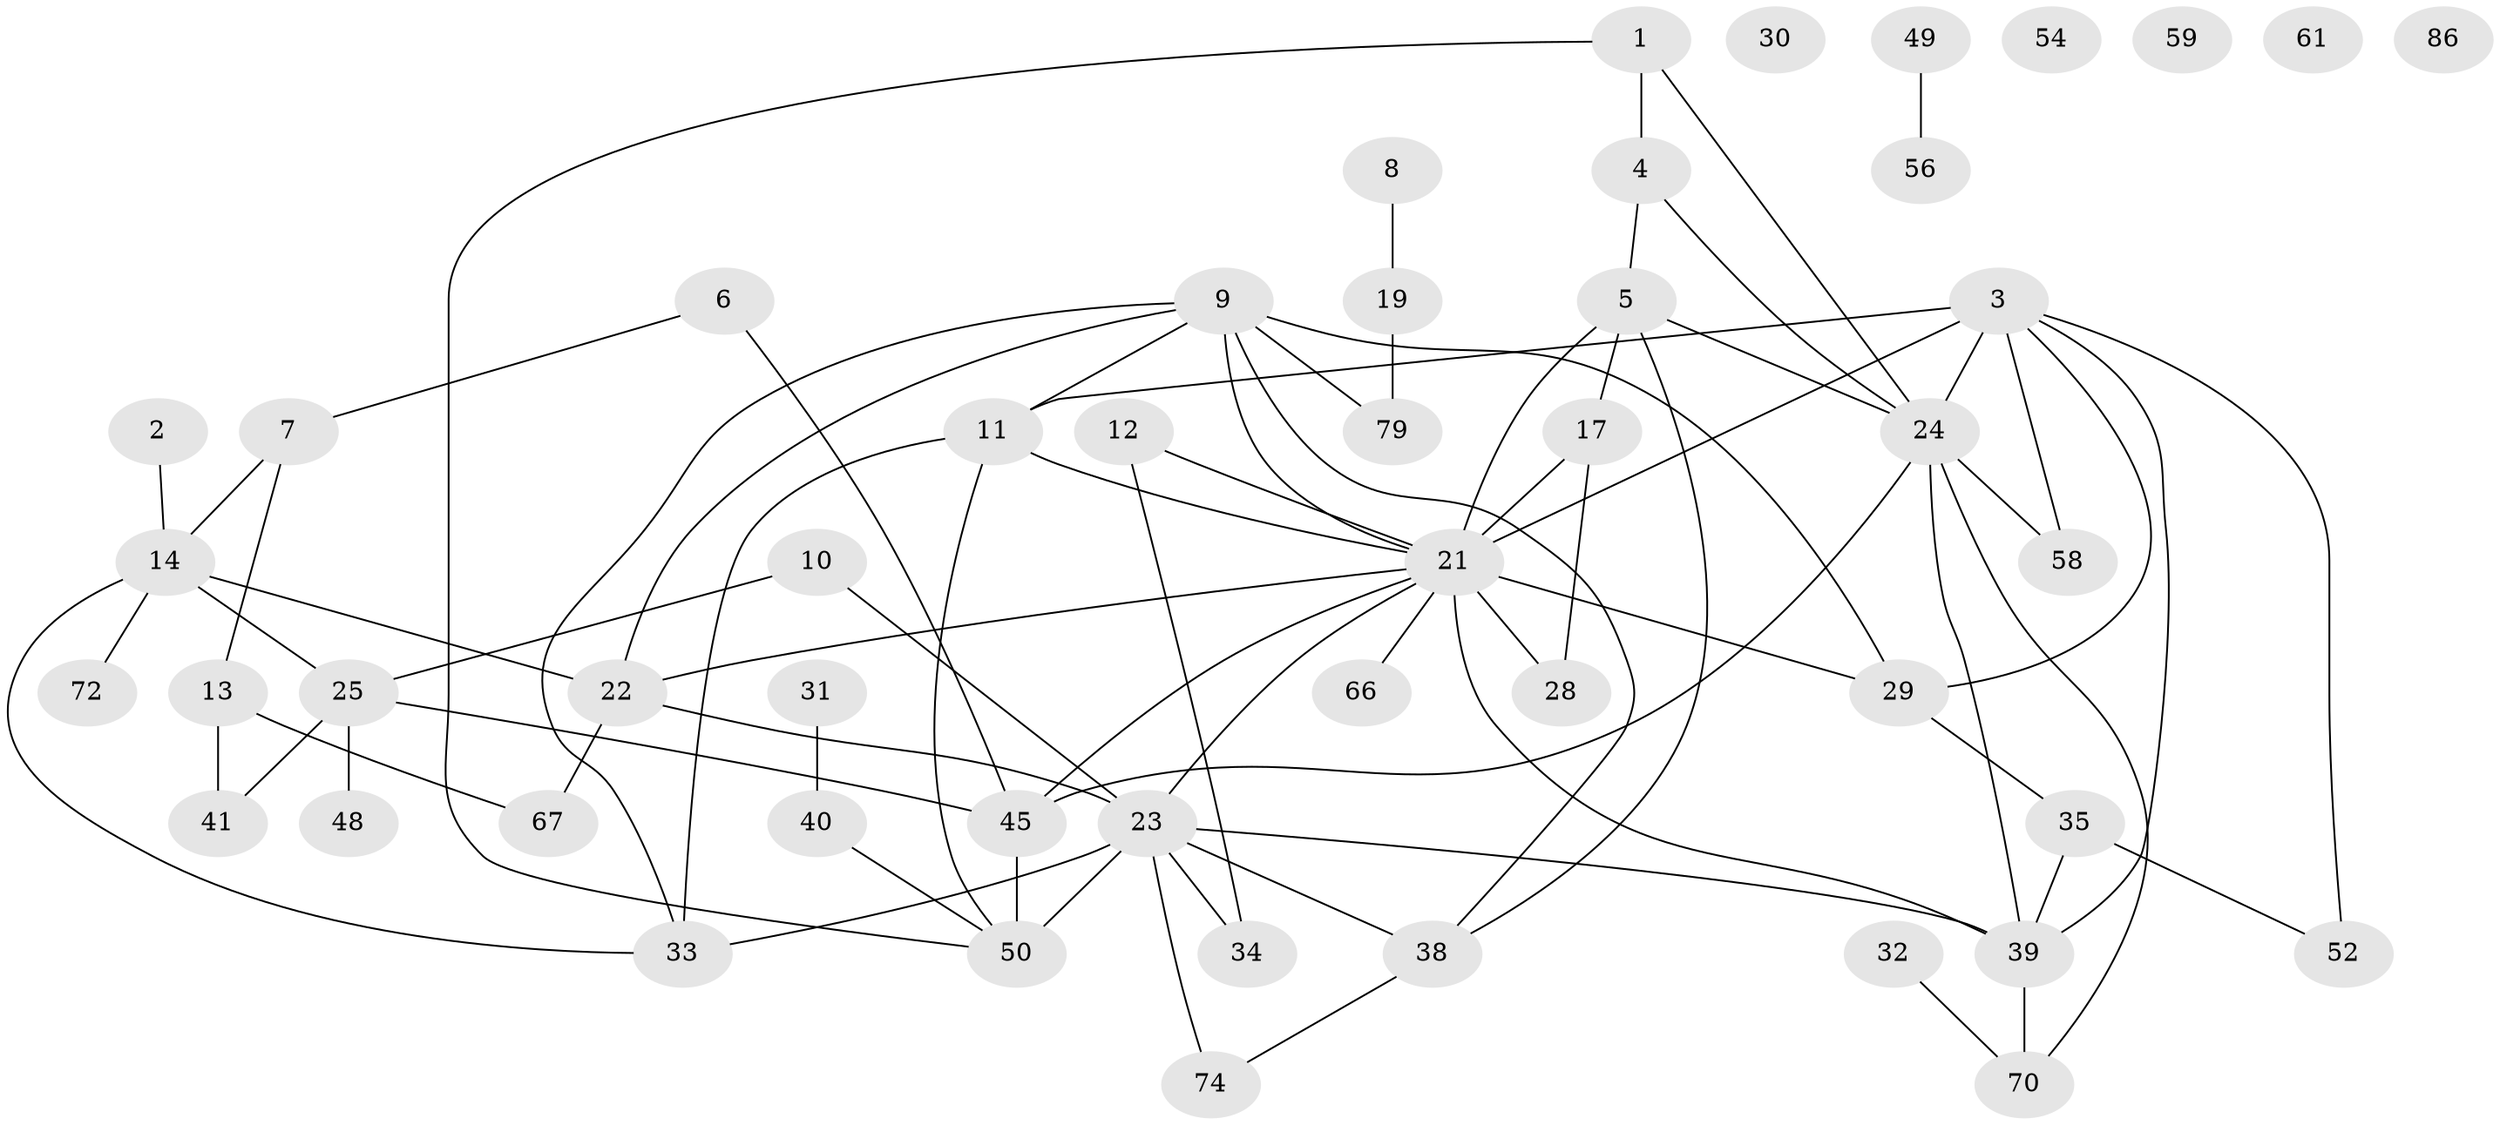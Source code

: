 // original degree distribution, {2: 0.297029702970297, 1: 0.18811881188118812, 3: 0.18811881188118812, 6: 0.039603960396039604, 4: 0.13861386138613863, 5: 0.09900990099009901, 0: 0.04950495049504951}
// Generated by graph-tools (version 1.1) at 2025/12/03/09/25 04:12:57]
// undirected, 50 vertices, 77 edges
graph export_dot {
graph [start="1"]
  node [color=gray90,style=filled];
  1 [super="+42+96"];
  2 [super="+65"];
  3 [super="+18"];
  4 [super="+26"];
  5 [super="+95"];
  6 [super="+75"];
  7;
  8 [super="+97"];
  9 [super="+15+47+80"];
  10 [super="+68"];
  11 [super="+71+69+78"];
  12 [super="+92+83"];
  13 [super="+20"];
  14 [super="+51+16+99"];
  17;
  19;
  21 [super="+37"];
  22;
  23 [super="+60+62+27"];
  24 [super="+76+46"];
  25 [super="+55+73+44"];
  28 [super="+90"];
  29 [super="+57"];
  30;
  31;
  32;
  33 [super="+63"];
  34;
  35 [super="+36"];
  38 [super="+85"];
  39;
  40;
  41;
  45 [super="+91+53"];
  48;
  49;
  50 [super="+81"];
  52;
  54;
  56;
  58;
  59;
  61;
  66;
  67;
  70 [super="+93"];
  72;
  74;
  79;
  86;
  1 -- 50;
  1 -- 4;
  1 -- 24;
  2 -- 14;
  3 -- 52;
  3 -- 39;
  3 -- 24 [weight=2];
  3 -- 58;
  3 -- 29;
  3 -- 21;
  3 -- 11;
  4 -- 5;
  4 -- 24;
  5 -- 17;
  5 -- 21 [weight=2];
  5 -- 38;
  5 -- 24;
  6 -- 45;
  6 -- 7;
  7 -- 13;
  7 -- 14;
  8 -- 19;
  9 -- 33;
  9 -- 22;
  9 -- 11;
  9 -- 79;
  9 -- 29;
  9 -- 38;
  9 -- 21;
  10 -- 23;
  10 -- 25;
  11 -- 50;
  11 -- 33;
  11 -- 21;
  12 -- 34;
  12 -- 21;
  13 -- 41;
  13 -- 67;
  14 -- 22;
  14 -- 33;
  14 -- 25;
  14 -- 72;
  17 -- 28;
  17 -- 21 [weight=2];
  19 -- 79;
  21 -- 39;
  21 -- 66;
  21 -- 22;
  21 -- 28;
  21 -- 29;
  21 -- 23;
  21 -- 45;
  22 -- 67;
  22 -- 23;
  23 -- 38;
  23 -- 50 [weight=3];
  23 -- 74;
  23 -- 33;
  23 -- 34;
  23 -- 39;
  24 -- 45;
  24 -- 70;
  24 -- 39;
  24 -- 58;
  25 -- 45;
  25 -- 41;
  25 -- 48;
  29 -- 35;
  31 -- 40;
  32 -- 70;
  35 -- 52;
  35 -- 39;
  38 -- 74;
  39 -- 70;
  40 -- 50;
  45 -- 50;
  49 -- 56;
}
